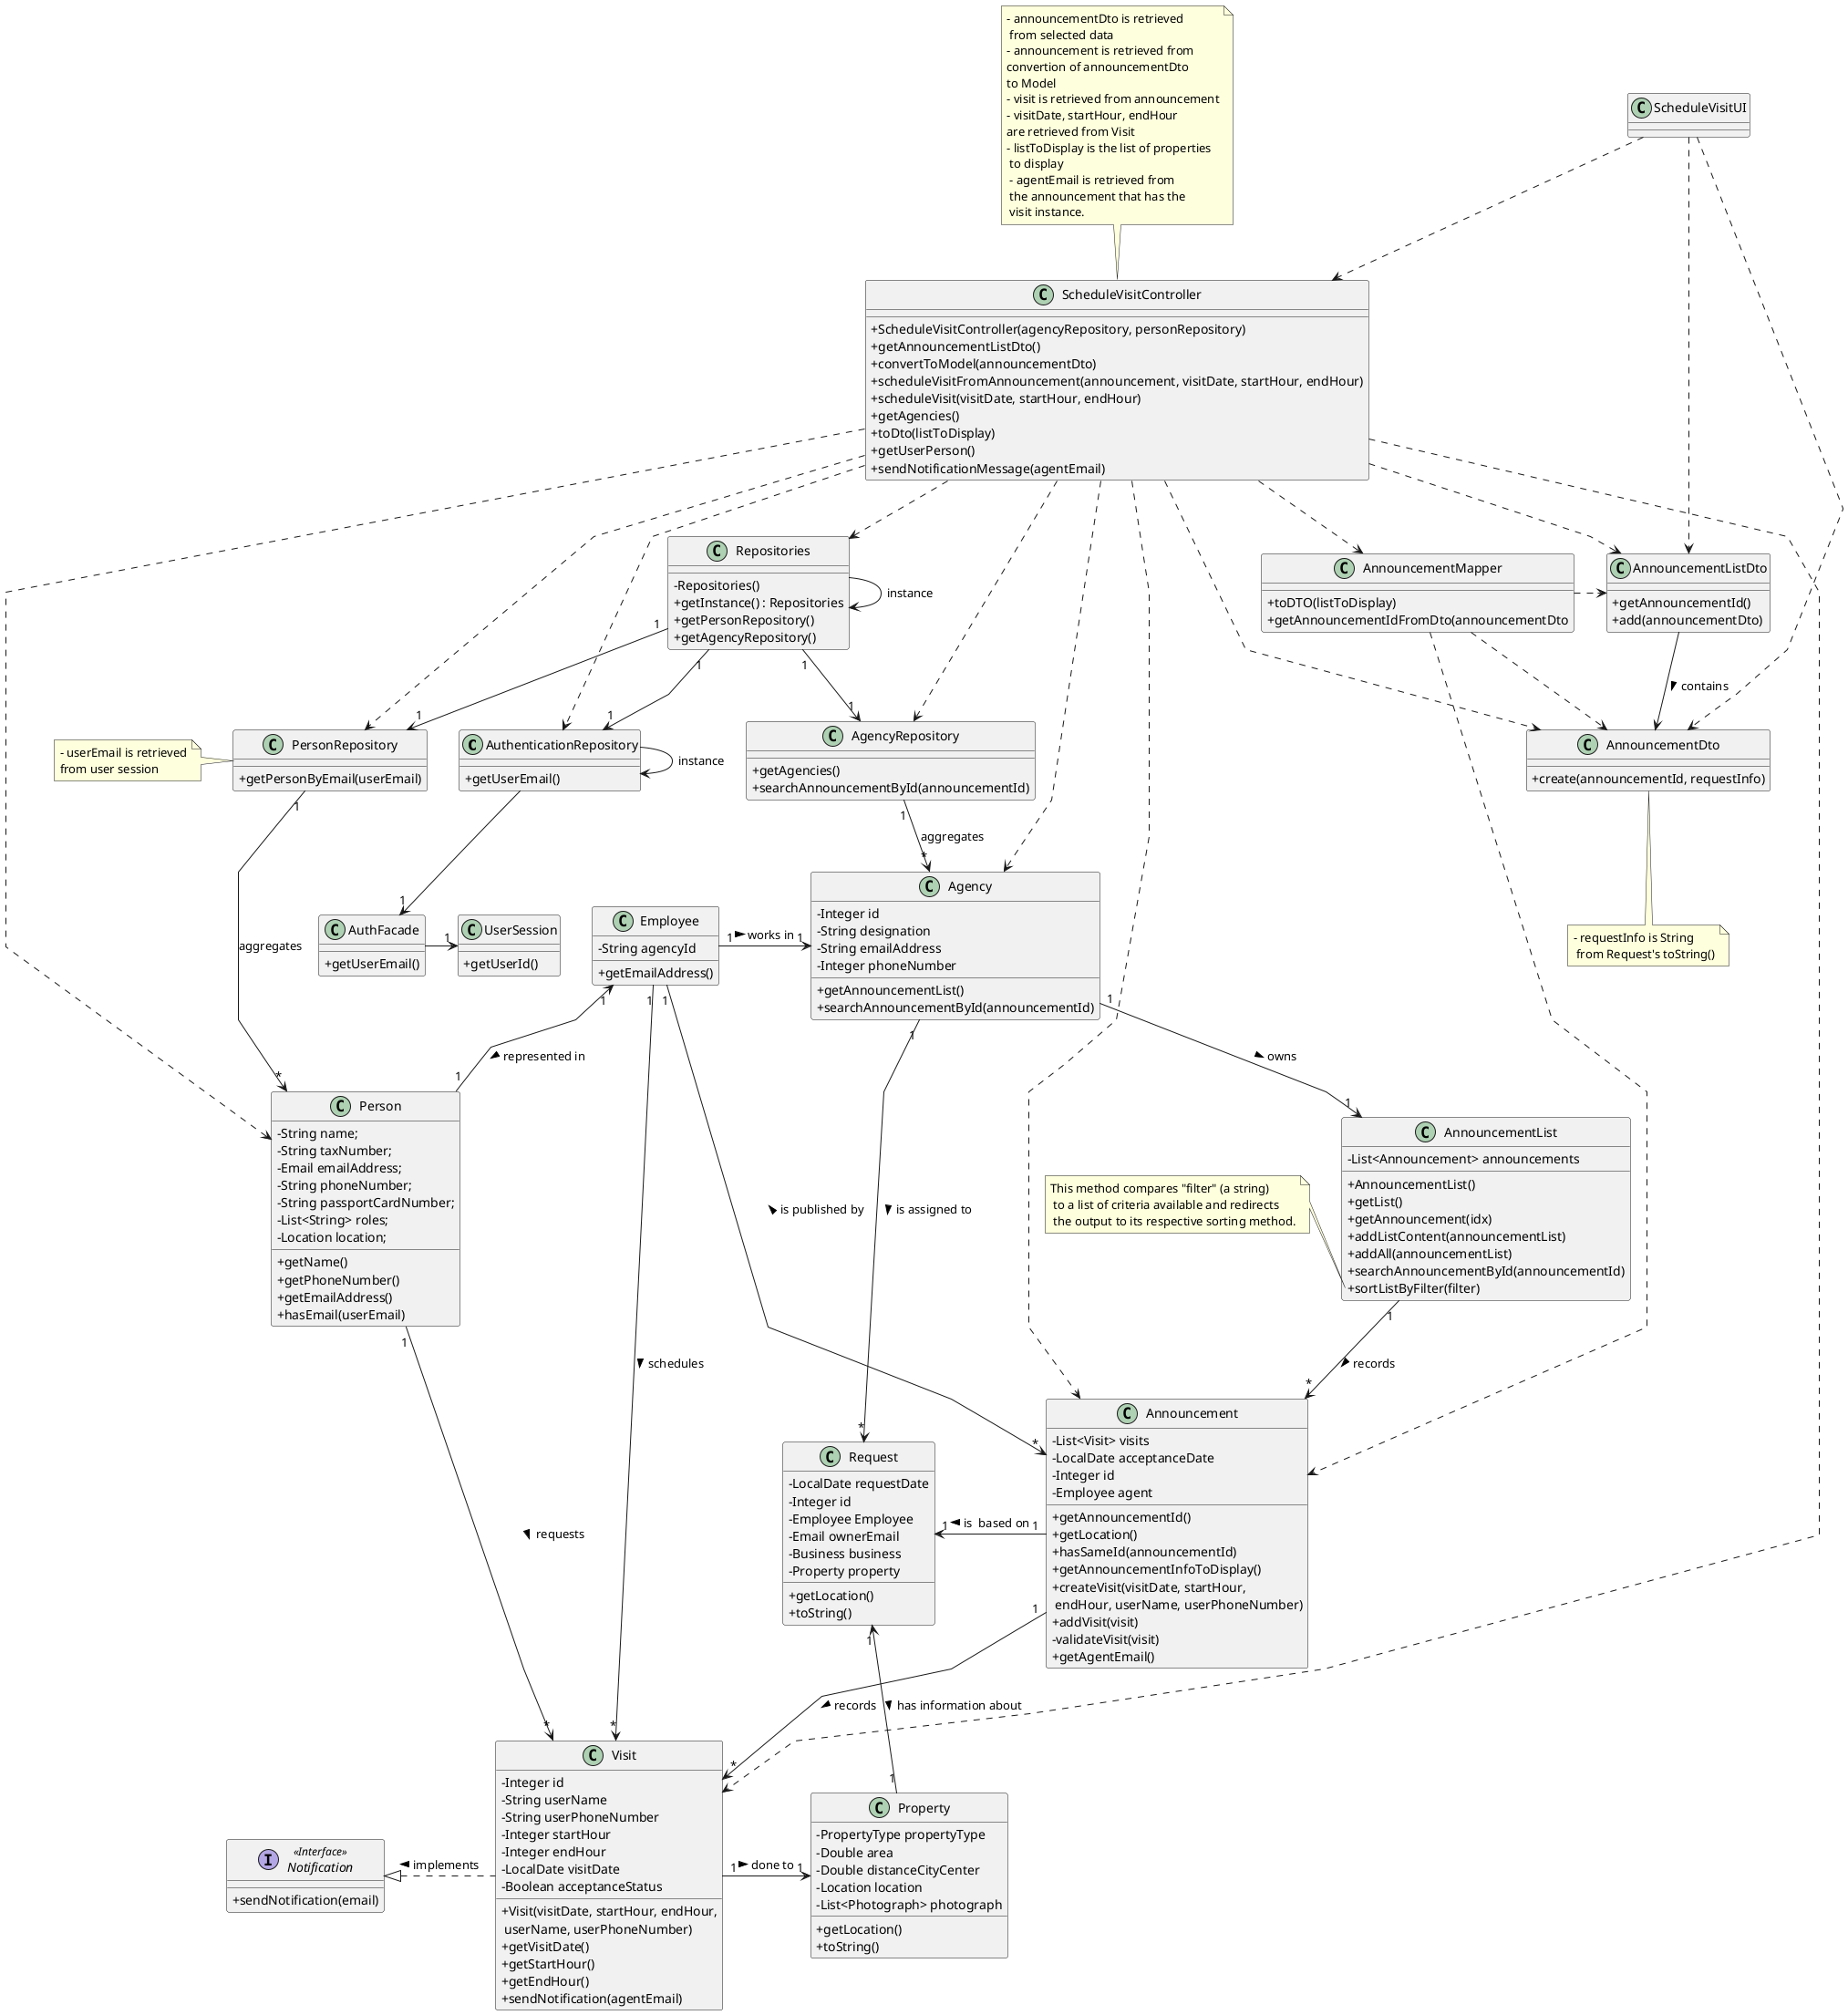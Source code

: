 @startuml
'skinparam monochrome true
skinparam packageStyle rectangle
skinparam shadowing false
skinparam linetype polyline
'skinparam linetype orto

skinparam classAttributeIconSize 0

'left to right direction

class AuthenticationRepository
{
    + getUserEmail()
}

class AuthFacade
{
    + getUserEmail()
}

class UserSession
{
    + getUserId()
}

class Visit {
    - Integer id
    - String userName
    - String userPhoneNumber
    - Integer startHour
    - Integer endHour
    - LocalDate visitDate
    - Boolean acceptanceStatus
    + Visit(visitDate, startHour, endHour,\n userName, userPhoneNumber)
    + getVisitDate()
    + getStartHour()
    + getEndHour()
    + sendNotification(agentEmail)
}

class AgencyRepository {
    + getAgencies()
    + searchAnnouncementById(announcementId)
}

class Agency {
    - Integer id
    - String designation
    - String emailAddress
    - Integer phoneNumber
    + getAnnouncementList()
    + searchAnnouncementById(announcementId)
}

class Repositories {
    - Repositories()
    + getInstance() : Repositories
    + getPersonRepository()
    + getAgencyRepository()
}

class ScheduleVisitController {
    + ScheduleVisitController(agencyRepository, personRepository)
    + getAnnouncementListDto()
    + convertToModel(announcementDto)
    + scheduleVisitFromAnnouncement(announcement, visitDate, startHour, endHour)
    + scheduleVisit(visitDate, startHour, endHour)
    + getAgencies()
    + toDto(listToDisplay)
    + getUserPerson()
    + sendNotificationMessage(agentEmail)
}

note top of ScheduleVisitController
    - announcementDto is retrieved
     from selected data
    - announcement is retrieved from
    convertion of announcementDto
    to Model
    - visit is retrieved from announcement
    - visitDate, startHour, endHour
    are retrieved from Visit
    - listToDisplay is the list of properties
     to display
     - agentEmail is retrieved from
     the announcement that has the
     visit instance.
end note

class ScheduleVisitUI {
}

class Announcement {
    - List<Visit> visits
    - LocalDate acceptanceDate
    - Integer id
    - Employee agent
    + getAnnouncementId()
    + getLocation()
    + hasSameId(announcementId)
    + getAnnouncementInfoToDisplay()
    + createVisit(visitDate, startHour,\n endHour, userName, userPhoneNumber)
    + addVisit(visit)
    - validateVisit(visit)
    + getAgentEmail()

}

class AnnouncementMapper {
    + toDTO(listToDisplay)
    + getAnnouncementIdFromDto(announcementDto
}

class AnnouncementList {
    - List<Announcement> announcements
    + AnnouncementList()
    + getList()
    + getAnnouncement(idx)
    + addListContent(announcementList)
    + addAll(announcementList)
    + searchAnnouncementById(announcementId)
    + sortListByFilter(filter)
}

note left of AnnouncementList::sortListByFilter
This method compares "filter" (a string)
 to a list of criteria available and redirects
 the output to its respective sorting method.
end note


class AnnouncementDto{
    + create(announcementId, requestInfo)
}

note bottom of AnnouncementDto
    - requestInfo is String
     from Request's toString()
end note

class AnnouncementListDto{
    + getAnnouncementId()
    + add(announcementDto)
}

class Request{
    - LocalDate requestDate
    - Integer id
    - Employee Employee
    - Email ownerEmail
    - Business business
    - Property property
    + getLocation()
    + toString()
}

'class Business{
'    - Double amount
'    - BusinessType businessType
'    + toString()
'}

class Property {
    - PropertyType propertyType
    - Double area
    - Double distanceCityCenter
    - Location location
    - List<Photograph> photograph
    + getLocation()
    + toString()
    }

class Employee{
    - String agencyId
    + getEmailAddress()
}

class Person{
    - String name;
    - String taxNumber;
    - Email emailAddress;
    - String phoneNumber;
    - String passportCardNumber;
    - List<String> roles;
    - Location location;
    + getName()
    + getPhoneNumber()
    + getEmailAddress()
    + hasEmail(userEmail)
}

class PersonRepository {
    + getPersonByEmail(userEmail)
}

note left of PersonRepository
    - userEmail is retrieved
    from user session
end note

Interface Notification << Interface >> {
    + sendNotification(email)
}

'RELATIONS

ScheduleVisitUI ..> ScheduleVisitController

Repositories -> Repositories : instance

AuthenticationRepository -> AuthenticationRepository : instance

AuthenticationRepository --> "1" AuthFacade

AuthFacade -right-> "1" UserSession

ScheduleVisitController ..> AuthenticationRepository

ScheduleVisitController ..> Repositories

Repositories "1" --> "1" PersonRepository

Repositories "1" --> "1" AgencyRepository

Repositories "1" --> "1" AuthenticationRepository

ScheduleVisitController ..> PersonRepository

ScheduleVisitController ..> AgencyRepository

ScheduleVisitController ..> Agency

AgencyRepository "1" --> "*" Agency : aggregates

PersonRepository "1" --> "*" Person : aggregates

ScheduleVisitController ..> Person

ScheduleVisitController ..> Visit

ScheduleVisitController .> Announcement

ScheduleVisitController ..> AnnouncementMapper

AnnouncementMapper ..> Announcement

AnnouncementMapper ..> AnnouncementDto

AnnouncementMapper .right.> AnnouncementListDto

ScheduleVisitController .> AnnouncementListDto

ScheduleVisitController .> AnnouncementDto

ScheduleVisitUI .> AnnouncementListDto

ScheduleVisitUI .> AnnouncementDto

AnnouncementListDto -> AnnouncementDto : contains >

Person "1" -up-> "1" Employee: represented in <
Employee "1" --> "*" Announcement: is published by <
Employee "1" -> "*" Visit: schedules >
Person "1" --> "*" Visit:  requests >
Visit "1" -right-> "1" Property: done to >
Announcement "1" -down-> "*" Visit : records >
Employee "1" -> "1" Agency: works in  >
Agency "1" --> "1" AnnouncementList : owns >
AnnouncementList "1" --> "*" Announcement: records >
Property "1" -left-> "1" Request : < has information about
'Request "1" -left "1" Business: is described by >
Announcement "1" -left-> "1" Request : is  based on >
Agency "1" --> "*" Request : is assigned to >
Visit .up|> Notification : implements >

@enduml
